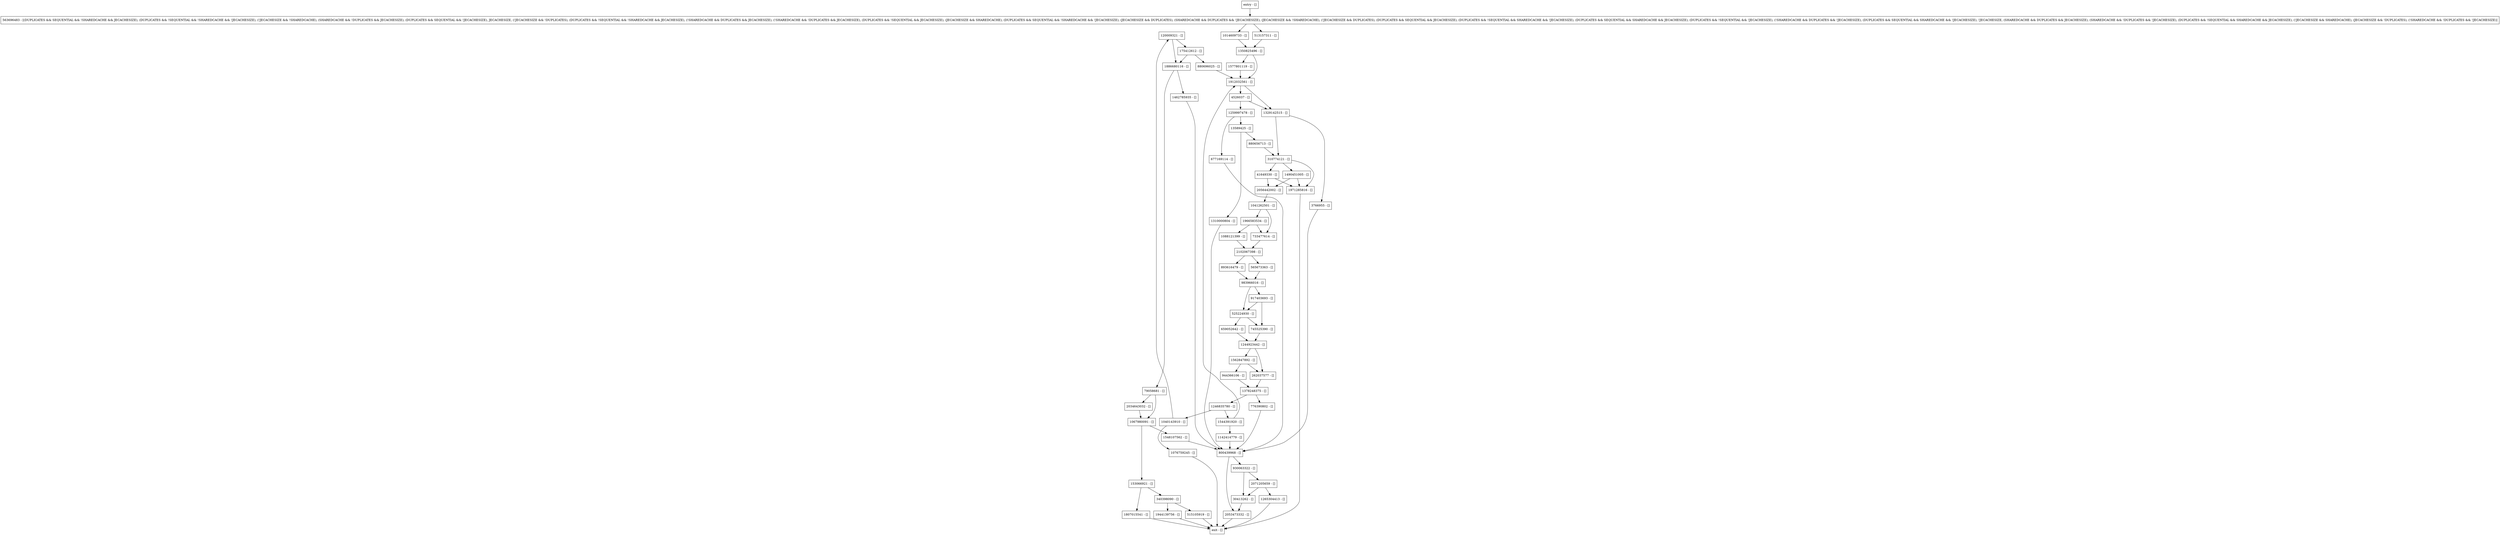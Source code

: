 digraph waitForLock {
node [shape=record];
677169114 [label="677169114 - []"];
153066921 [label="153066921 - []"];
1246835780 [label="1246835780 - []"];
262037577 [label="262037577 - []"];
565673363 [label="565673363 - []"];
1544391920 [label="1544391920 - []"];
515105919 [label="515105919 - []"];
310774121 [label="310774121 - []"];
1350825496 [label="1350825496 - []"];
1310000804 [label="1310000804 - []"];
733477614 [label="733477614 - []"];
800439968 [label="800439968 - []"];
41649330 [label="41649330 - []"];
659052642 [label="659052642 - []"];
2053473332 [label="2053473332 - []"];
880656713 [label="880656713 - []"];
1040143910 [label="1040143910 - []"];
1067980091 [label="1067980091 - []"];
1014609733 [label="1014609733 - []"];
1577801119 [label="1577801119 - []"];
1562847892 [label="1562847892 - []"];
776390802 [label="776390802 - []"];
1142414779 [label="1142414779 - []"];
1378248375 [label="1378248375 - []"];
1259997478 [label="1259997478 - []"];
120009321 [label="120009321 - []"];
745525390 [label="745525390 - []"];
1041262501 [label="1041262501 - []"];
entry [label="entry - []"];
exit [label="exit - []"];
1462785935 [label="1462785935 - []"];
513157311 [label="513157311 - []"];
1966583534 [label="1966583534 - []"];
880696025 [label="880696025 - []"];
3766955 [label="3766955 - []"];
930063322 [label="930063322 - []"];
983966016 [label="983966016 - []"];
1076759245 [label="1076759245 - []"];
563696483 [label="563696483 - [(DUPLICATES && SEQUENTIAL && !SHAREDCACHE && JECACHESIZE), (DUPLICATES && !SEQUENTIAL && !SHAREDCACHE && !JECACHESIZE), (!JECACHESIZE && !SHAREDCACHE), (SHAREDCACHE && !DUPLICATES && JECACHESIZE), (DUPLICATES && SEQUENTIAL && !JECACHESIZE), JECACHESIZE, (!JECACHESIZE && !DUPLICATES), (DUPLICATES && !SEQUENTIAL && !SHAREDCACHE && JECACHESIZE), (!SHAREDCACHE && DUPLICATES && JECACHESIZE), (!SHAREDCACHE && !DUPLICATES && JECACHESIZE), (DUPLICATES && !SEQUENTIAL && JECACHESIZE), (JECACHESIZE && SHAREDCACHE), (DUPLICATES && SEQUENTIAL && !SHAREDCACHE && !JECACHESIZE), (JECACHESIZE && DUPLICATES), (SHAREDCACHE && DUPLICATES && !JECACHESIZE), (JECACHESIZE && !SHAREDCACHE), (!JECACHESIZE && DUPLICATES), (DUPLICATES && SEQUENTIAL && JECACHESIZE), (DUPLICATES && !SEQUENTIAL && SHAREDCACHE && !JECACHESIZE), (DUPLICATES && SEQUENTIAL && SHAREDCACHE && JECACHESIZE), (DUPLICATES && !SEQUENTIAL && !JECACHESIZE), (!SHAREDCACHE && DUPLICATES && !JECACHESIZE), (DUPLICATES && SEQUENTIAL && SHAREDCACHE && !JECACHESIZE), !JECACHESIZE, (SHAREDCACHE && DUPLICATES && JECACHESIZE), (SHAREDCACHE && !DUPLICATES && !JECACHESIZE), (DUPLICATES && !SEQUENTIAL && SHAREDCACHE && JECACHESIZE), (!JECACHESIZE && SHAREDCACHE), (JECACHESIZE && !DUPLICATES), (!SHAREDCACHE && !DUPLICATES && !JECACHESIZE)]"];
1265304413 [label="1265304413 - []"];
893616479 [label="893616479 - []"];
944366106 [label="944366106 - []"];
1548107562 [label="1548107562 - []"];
79058681 [label="79058681 - []"];
1244923442 [label="1244923442 - []"];
2056442002 [label="2056442002 - []"];
1944139756 [label="1944139756 - []"];
175412612 [label="175412612 - []"];
917403693 [label="917403693 - []"];
1490451005 [label="1490451005 - []"];
2102067398 [label="2102067398 - []"];
1912032561 [label="1912032561 - []"];
4526037 [label="4526037 - []"];
525224930 [label="525224930 - []"];
1807015541 [label="1807015541 - []"];
1886680116 [label="1886680116 - []"];
340398090 [label="340398090 - []"];
1971285816 [label="1971285816 - []"];
1329142515 [label="1329142515 - []"];
1088121399 [label="1088121399 - []"];
2071205659 [label="2071205659 - []"];
30413262 [label="30413262 - []"];
13589425 [label="13589425 - []"];
2034643032 [label="2034643032 - []"];
entry;
exit;
677169114 -> 800439968;
153066921 -> 1807015541;
153066921 -> 340398090;
1246835780 -> 1544391920;
1246835780 -> 1040143910;
262037577 -> 1378248375;
565673363 -> 983966016;
1544391920 -> 1912032561;
1544391920 -> 1142414779;
515105919 -> exit;
310774121 -> 41649330;
310774121 -> 1971285816;
310774121 -> 1490451005;
1350825496 -> 1912032561;
1350825496 -> 1577801119;
1310000804 -> 800439968;
733477614 -> 2102067398;
800439968 -> 930063322;
800439968 -> 2053473332;
41649330 -> 2056442002;
41649330 -> 1971285816;
659052642 -> 1244923442;
2053473332 -> exit;
880656713 -> 310774121;
1040143910 -> 1076759245;
1040143910 -> 120009321;
1067980091 -> 153066921;
1067980091 -> 1548107562;
1014609733 -> 1350825496;
1577801119 -> 1912032561;
1562847892 -> 944366106;
1562847892 -> 262037577;
776390802 -> 800439968;
1142414779 -> 800439968;
1378248375 -> 776390802;
1378248375 -> 1246835780;
1259997478 -> 677169114;
1259997478 -> 13589425;
120009321 -> 1886680116;
120009321 -> 175412612;
745525390 -> 1244923442;
1041262501 -> 733477614;
1041262501 -> 1966583534;
entry -> 563696483;
1462785935 -> 800439968;
513157311 -> 1350825496;
1966583534 -> 1088121399;
1966583534 -> 733477614;
880696025 -> 1912032561;
3766955 -> 800439968;
930063322 -> 2071205659;
930063322 -> 30413262;
983966016 -> 525224930;
983966016 -> 917403693;
1076759245 -> exit;
563696483 -> 513157311;
563696483 -> 1014609733;
1265304413 -> exit;
893616479 -> 983966016;
944366106 -> 1378248375;
1548107562 -> 800439968;
79058681 -> 2034643032;
79058681 -> 1067980091;
1244923442 -> 1562847892;
1244923442 -> 262037577;
2056442002 -> 1041262501;
1944139756 -> exit;
175412612 -> 1886680116;
175412612 -> 880696025;
917403693 -> 525224930;
917403693 -> 745525390;
1490451005 -> 2056442002;
1490451005 -> 1971285816;
2102067398 -> 893616479;
2102067398 -> 565673363;
1912032561 -> 4526037;
1912032561 -> 1329142515;
4526037 -> 1329142515;
4526037 -> 1259997478;
525224930 -> 659052642;
525224930 -> 745525390;
1807015541 -> exit;
1886680116 -> 1462785935;
1886680116 -> 79058681;
340398090 -> 1944139756;
340398090 -> 515105919;
1971285816 -> exit;
1329142515 -> 310774121;
1329142515 -> 3766955;
1088121399 -> 2102067398;
2071205659 -> 1265304413;
2071205659 -> 30413262;
30413262 -> 2053473332;
13589425 -> 1310000804;
13589425 -> 880656713;
2034643032 -> 1067980091;
}
